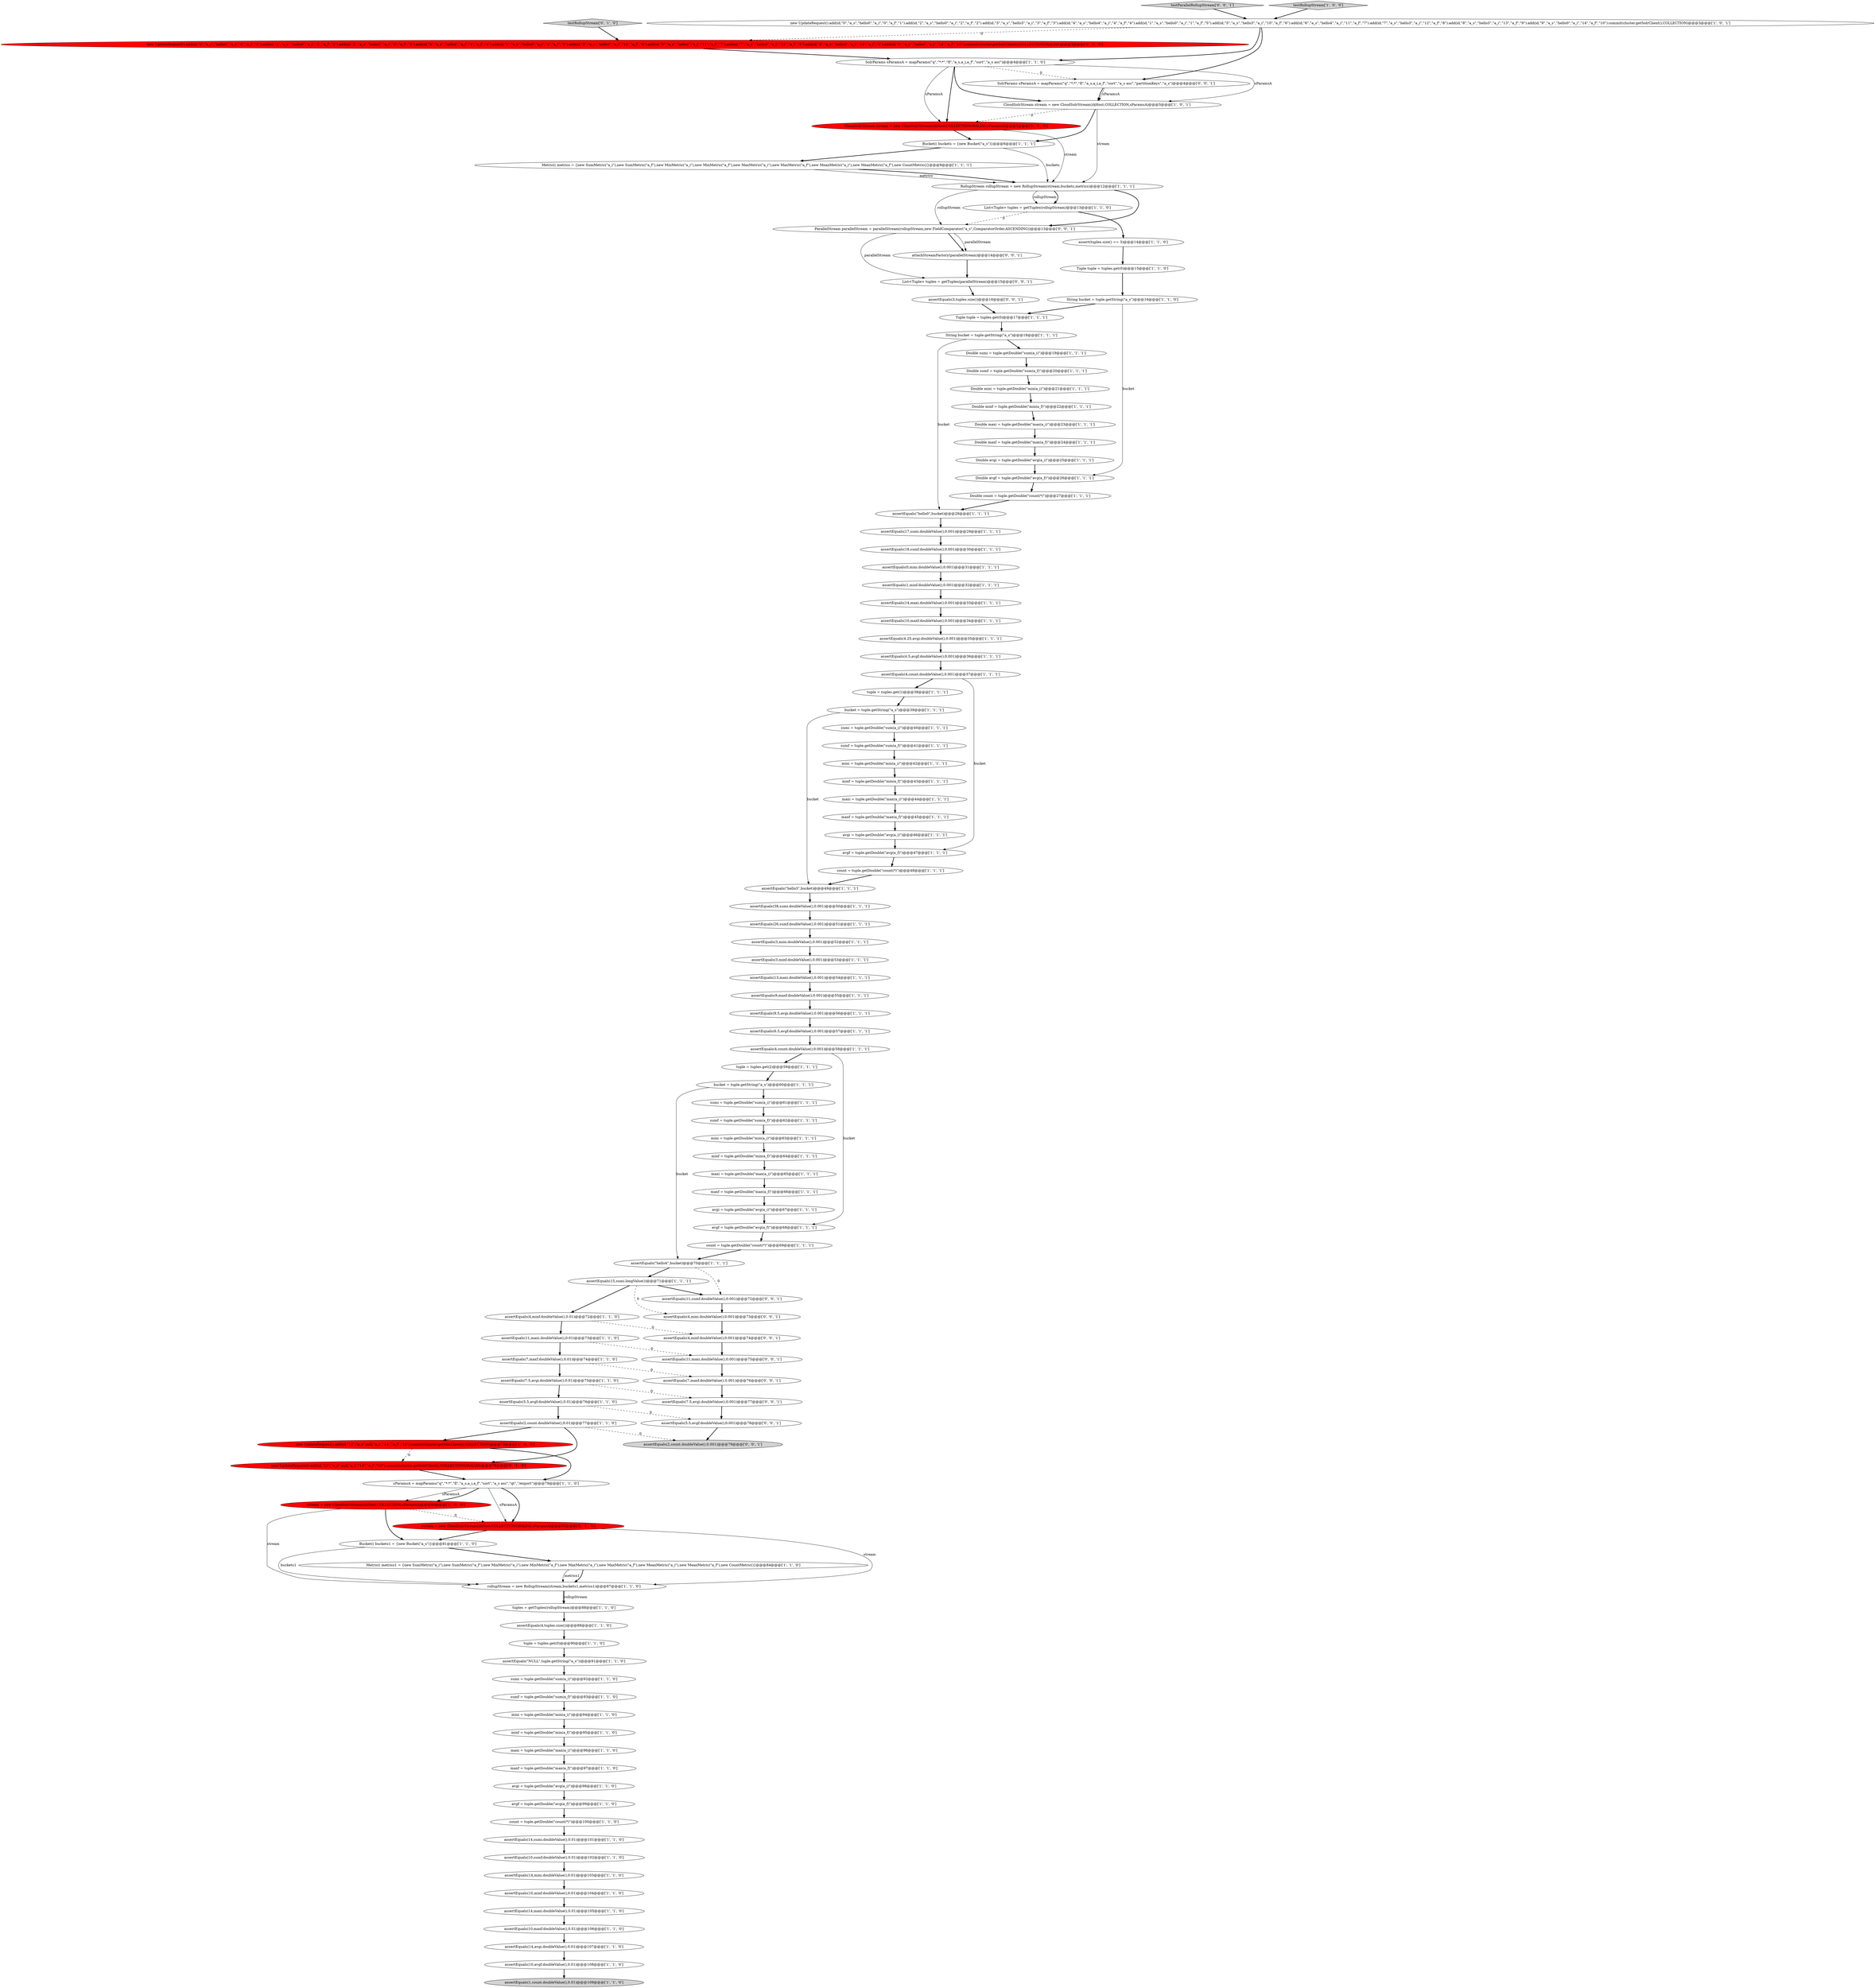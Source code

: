 digraph {
88 [style = filled, label = "assertEquals(6.5,avgf.doubleValue(),0.001)@@@57@@@['1', '1', '1']", fillcolor = white, shape = ellipse image = "AAA0AAABBB1BBB"];
103 [style = filled, label = "testRollupStream['0', '1', '0']", fillcolor = lightgray, shape = diamond image = "AAA0AAABBB2BBB"];
57 [style = filled, label = "new UpdateRequest().add(id,\"0\",\"a_s\",\"hello0\",\"a_i\",\"0\",\"a_f\",\"1\").add(id,\"2\",\"a_s\",\"hello0\",\"a_i\",\"2\",\"a_f\",\"2\").add(id,\"3\",\"a_s\",\"hello3\",\"a_i\",\"3\",\"a_f\",\"3\").add(id,\"4\",\"a_s\",\"hello4\",\"a_i\",\"4\",\"a_f\",\"4\").add(id,\"1\",\"a_s\",\"hello0\",\"a_i\",\"1\",\"a_f\",\"5\").add(id,\"5\",\"a_s\",\"hello3\",\"a_i\",\"10\",\"a_f\",\"6\").add(id,\"6\",\"a_s\",\"hello4\",\"a_i\",\"11\",\"a_f\",\"7\").add(id,\"7\",\"a_s\",\"hello3\",\"a_i\",\"12\",\"a_f\",\"8\").add(id,\"8\",\"a_s\",\"hello3\",\"a_i\",\"13\",\"a_f\",\"9\").add(id,\"9\",\"a_s\",\"hello0\",\"a_i\",\"14\",\"a_f\",\"10\").commit(cluster.getSolrClient(),COLLECTION)@@@3@@@['1', '0', '1']", fillcolor = white, shape = ellipse image = "AAA0AAABBB1BBB"];
9 [style = filled, label = "rollupStream = new RollupStream(stream,buckets1,metrics1)@@@87@@@['1', '1', '0']", fillcolor = white, shape = ellipse image = "AAA0AAABBB1BBB"];
90 [style = filled, label = "assertEquals(15,sumi.longValue())@@@71@@@['1', '1', '1']", fillcolor = white, shape = ellipse image = "AAA0AAABBB1BBB"];
2 [style = filled, label = "assertEquals(2,count.doubleValue(),0.01)@@@77@@@['1', '1', '0']", fillcolor = white, shape = ellipse image = "AAA0AAABBB1BBB"];
89 [style = filled, label = "Double sumi = tuple.getDouble(\"sum(a_i)\")@@@19@@@['1', '1', '1']", fillcolor = white, shape = ellipse image = "AAA0AAABBB1BBB"];
91 [style = filled, label = "Metric(( metrics = {new SumMetric(\"a_i\"),new SumMetric(\"a_f\"),new MinMetric(\"a_i\"),new MinMetric(\"a_f\"),new MaxMetric(\"a_i\"),new MaxMetric(\"a_f\"),new MeanMetric(\"a_i\"),new MeanMetric(\"a_f\"),new CountMetric()}@@@9@@@['1', '1', '1']", fillcolor = white, shape = ellipse image = "AAA0AAABBB1BBB"];
34 [style = filled, label = "stream = new CloudSolrStream(zkHost,COLLECTION,sParamsA)@@@80@@@['1', '0', '0']", fillcolor = red, shape = ellipse image = "AAA1AAABBB1BBB"];
104 [style = filled, label = "new UpdateRequest().add(id,\"12\",\"a_s\",null,\"a_i\",\"14\",\"a_f\",\"10\").commit(cluster.getSolrClient(),COLLECTIONORALIAS)@@@78@@@['0', '1', '0']", fillcolor = red, shape = ellipse image = "AAA1AAABBB2BBB"];
5 [style = filled, label = "Bucket(( buckets1 = {new Bucket(\"a_s\")}@@@81@@@['1', '1', '0']", fillcolor = white, shape = ellipse image = "AAA0AAABBB1BBB"];
10 [style = filled, label = "maxf = tuple.getDouble(\"max(a_f)\")@@@97@@@['1', '1', '0']", fillcolor = white, shape = ellipse image = "AAA0AAABBB1BBB"];
20 [style = filled, label = "Double mini = tuple.getDouble(\"min(a_i)\")@@@21@@@['1', '1', '1']", fillcolor = white, shape = ellipse image = "AAA0AAABBB1BBB"];
6 [style = filled, label = "maxi = tuple.getDouble(\"max(a_i)\")@@@44@@@['1', '1', '1']", fillcolor = white, shape = ellipse image = "AAA0AAABBB1BBB"];
51 [style = filled, label = "count = tuple.getDouble(\"count(*)\")@@@100@@@['1', '1', '0']", fillcolor = white, shape = ellipse image = "AAA0AAABBB1BBB"];
102 [style = filled, label = "CloudSolrStream stream = new CloudSolrStream(zkHost,COLLECTIONORALIAS,sParamsA)@@@5@@@['0', '1', '0']", fillcolor = red, shape = ellipse image = "AAA1AAABBB2BBB"];
12 [style = filled, label = "assertEquals(4,tuples.size())@@@89@@@['1', '1', '0']", fillcolor = white, shape = ellipse image = "AAA0AAABBB1BBB"];
86 [style = filled, label = "assertEquals(14,mini.doubleValue(),0.01)@@@103@@@['1', '1', '0']", fillcolor = white, shape = ellipse image = "AAA0AAABBB1BBB"];
49 [style = filled, label = "mini = tuple.getDouble(\"min(a_i)\")@@@63@@@['1', '1', '1']", fillcolor = white, shape = ellipse image = "AAA0AAABBB1BBB"];
64 [style = filled, label = "SolrParams sParamsA = mapParams(\"q\",\"*:*\",\"fl\",\"a_s,a_i,a_f\",\"sort\",\"a_s asc\")@@@4@@@['1', '1', '0']", fillcolor = white, shape = ellipse image = "AAA0AAABBB1BBB"];
72 [style = filled, label = "assertEquals(1,count.doubleValue(),0.01)@@@109@@@['1', '1', '0']", fillcolor = lightgray, shape = ellipse image = "AAA0AAABBB1BBB"];
59 [style = filled, label = "Double count = tuple.getDouble(\"count(*)\")@@@27@@@['1', '1', '1']", fillcolor = white, shape = ellipse image = "AAA0AAABBB1BBB"];
109 [style = filled, label = "assertEquals(11,maxi.doubleValue(),0.001)@@@75@@@['0', '0', '1']", fillcolor = white, shape = ellipse image = "AAA0AAABBB3BBB"];
39 [style = filled, label = "minf = tuple.getDouble(\"min(a_f)\")@@@95@@@['1', '1', '0']", fillcolor = white, shape = ellipse image = "AAA0AAABBB1BBB"];
28 [style = filled, label = "assertEquals(7,maxf.doubleValue(),0.01)@@@74@@@['1', '1', '0']", fillcolor = white, shape = ellipse image = "AAA0AAABBB1BBB"];
98 [style = filled, label = "minf = tuple.getDouble(\"min(a_f)\")@@@43@@@['1', '1', '1']", fillcolor = white, shape = ellipse image = "AAA0AAABBB1BBB"];
15 [style = filled, label = "String bucket = tuple.getString(\"a_s\")@@@18@@@['1', '1', '1']", fillcolor = white, shape = ellipse image = "AAA0AAABBB1BBB"];
73 [style = filled, label = "assertEquals(3,mini.doubleValue(),0.001)@@@52@@@['1', '1', '1']", fillcolor = white, shape = ellipse image = "AAA0AAABBB1BBB"];
77 [style = filled, label = "tuples = getTuples(rollupStream)@@@88@@@['1', '1', '0']", fillcolor = white, shape = ellipse image = "AAA0AAABBB1BBB"];
84 [style = filled, label = "assertEquals(4,count.doubleValue(),0.001)@@@58@@@['1', '1', '1']", fillcolor = white, shape = ellipse image = "AAA0AAABBB1BBB"];
106 [style = filled, label = "assertEquals(2,count.doubleValue(),0.001)@@@79@@@['0', '0', '1']", fillcolor = lightgray, shape = ellipse image = "AAA0AAABBB3BBB"];
55 [style = filled, label = "assertEquals(9.5,avgi.doubleValue(),0.001)@@@56@@@['1', '1', '1']", fillcolor = white, shape = ellipse image = "AAA0AAABBB1BBB"];
0 [style = filled, label = "Double sumf = tuple.getDouble(\"sum(a_f)\")@@@20@@@['1', '1', '1']", fillcolor = white, shape = ellipse image = "AAA0AAABBB1BBB"];
13 [style = filled, label = "assertEquals(\"hello3\",bucket)@@@49@@@['1', '1', '1']", fillcolor = white, shape = ellipse image = "AAA0AAABBB1BBB"];
36 [style = filled, label = "maxi = tuple.getDouble(\"max(a_i)\")@@@65@@@['1', '1', '1']", fillcolor = white, shape = ellipse image = "AAA0AAABBB1BBB"];
111 [style = filled, label = "assertEquals(11,sumf.doubleValue(),0.001)@@@72@@@['0', '0', '1']", fillcolor = white, shape = ellipse image = "AAA0AAABBB3BBB"];
93 [style = filled, label = "tuple = tuples.get(0)@@@90@@@['1', '1', '0']", fillcolor = white, shape = ellipse image = "AAA0AAABBB1BBB"];
58 [style = filled, label = "assertEquals(14,sumi.doubleValue(),0.01)@@@101@@@['1', '1', '0']", fillcolor = white, shape = ellipse image = "AAA0AAABBB1BBB"];
70 [style = filled, label = "assertEquals(5.5,avgf.doubleValue(),0.01)@@@76@@@['1', '1', '0']", fillcolor = white, shape = ellipse image = "AAA0AAABBB1BBB"];
78 [style = filled, label = "assertEquals(1,minf.doubleValue(),0.001)@@@32@@@['1', '1', '1']", fillcolor = white, shape = ellipse image = "AAA0AAABBB1BBB"];
3 [style = filled, label = "assertEquals(17,sumi.doubleValue(),0.001)@@@29@@@['1', '1', '1']", fillcolor = white, shape = ellipse image = "AAA0AAABBB1BBB"];
43 [style = filled, label = "mini = tuple.getDouble(\"min(a_i)\")@@@42@@@['1', '1', '1']", fillcolor = white, shape = ellipse image = "AAA0AAABBB1BBB"];
47 [style = filled, label = "CloudSolrStream stream = new CloudSolrStream(zkHost,COLLECTION,sParamsA)@@@5@@@['1', '0', '1']", fillcolor = white, shape = ellipse image = "AAA0AAABBB1BBB"];
67 [style = filled, label = "Double maxf = tuple.getDouble(\"max(a_f)\")@@@24@@@['1', '1', '1']", fillcolor = white, shape = ellipse image = "AAA0AAABBB1BBB"];
87 [style = filled, label = "sumi = tuple.getDouble(\"sum(a_i)\")@@@92@@@['1', '1', '0']", fillcolor = white, shape = ellipse image = "AAA0AAABBB1BBB"];
79 [style = filled, label = "bucket = tuple.getString(\"a_s\")@@@39@@@['1', '1', '1']", fillcolor = white, shape = ellipse image = "AAA0AAABBB1BBB"];
100 [style = filled, label = "stream = new CloudSolrStream(zkHost,COLLECTIONORALIAS,sParamsA)@@@80@@@['0', '1', '0']", fillcolor = red, shape = ellipse image = "AAA1AAABBB2BBB"];
1 [style = filled, label = "assertEquals(14,maxi.doubleValue(),0.001)@@@33@@@['1', '1', '1']", fillcolor = white, shape = ellipse image = "AAA0AAABBB1BBB"];
110 [style = filled, label = "assertEquals(4,mini.doubleValue(),0.001)@@@73@@@['0', '0', '1']", fillcolor = white, shape = ellipse image = "AAA0AAABBB3BBB"];
31 [style = filled, label = "assertEquals(0,mini.doubleValue(),0.001)@@@31@@@['1', '1', '1']", fillcolor = white, shape = ellipse image = "AAA0AAABBB1BBB"];
33 [style = filled, label = "assertEquals(7.5,avgi.doubleValue(),0.01)@@@75@@@['1', '1', '0']", fillcolor = white, shape = ellipse image = "AAA0AAABBB1BBB"];
107 [style = filled, label = "testParallelRollupStream['0', '0', '1']", fillcolor = lightgray, shape = diamond image = "AAA0AAABBB3BBB"];
108 [style = filled, label = "SolrParams sParamsA = mapParams(\"q\",\"*:*\",\"fl\",\"a_s,a_i,a_f\",\"sort\",\"a_s asc\",\"partitionKeys\",\"a_s\")@@@4@@@['0', '0', '1']", fillcolor = white, shape = ellipse image = "AAA0AAABBB3BBB"];
80 [style = filled, label = "maxf = tuple.getDouble(\"max(a_f)\")@@@45@@@['1', '1', '1']", fillcolor = white, shape = ellipse image = "AAA0AAABBB1BBB"];
8 [style = filled, label = "assertEquals(4,count.doubleValue(),0.001)@@@37@@@['1', '1', '1']", fillcolor = white, shape = ellipse image = "AAA0AAABBB1BBB"];
113 [style = filled, label = "ParallelStream parallelStream = parallelStream(rollupStream,new FieldComparator(\"a_s\",ComparatorOrder.ASCENDING))@@@13@@@['0', '0', '1']", fillcolor = white, shape = ellipse image = "AAA0AAABBB3BBB"];
42 [style = filled, label = "Double minf = tuple.getDouble(\"min(a_f)\")@@@22@@@['1', '1', '1']", fillcolor = white, shape = ellipse image = "AAA0AAABBB1BBB"];
23 [style = filled, label = "Tuple tuple = tuples.get(0)@@@17@@@['1', '1', '1']", fillcolor = white, shape = ellipse image = "AAA0AAABBB1BBB"];
50 [style = filled, label = "assertEquals(38,sumi.doubleValue(),0.001)@@@50@@@['1', '1', '1']", fillcolor = white, shape = ellipse image = "AAA0AAABBB1BBB"];
116 [style = filled, label = "assertEquals(5.5,avgf.doubleValue(),0.001)@@@78@@@['0', '0', '1']", fillcolor = white, shape = ellipse image = "AAA0AAABBB3BBB"];
29 [style = filled, label = "assertEquals(10,minf.doubleValue(),0.01)@@@104@@@['1', '1', '0']", fillcolor = white, shape = ellipse image = "AAA0AAABBB1BBB"];
22 [style = filled, label = "assertEquals(\"hello0\",bucket)@@@28@@@['1', '1', '1']", fillcolor = white, shape = ellipse image = "AAA0AAABBB1BBB"];
21 [style = filled, label = "assertEquals(11,maxi.doubleValue(),0.01)@@@73@@@['1', '1', '0']", fillcolor = white, shape = ellipse image = "AAA0AAABBB1BBB"];
25 [style = filled, label = "tuple = tuples.get(2)@@@59@@@['1', '1', '1']", fillcolor = white, shape = ellipse image = "AAA0AAABBB1BBB"];
24 [style = filled, label = "assertEquals(14,avgi.doubleValue(),0.01)@@@107@@@['1', '1', '0']", fillcolor = white, shape = ellipse image = "AAA0AAABBB1BBB"];
35 [style = filled, label = "Tuple tuple = tuples.get(0)@@@15@@@['1', '1', '0']", fillcolor = white, shape = ellipse image = "AAA0AAABBB1BBB"];
97 [style = filled, label = "tuple = tuples.get(1)@@@38@@@['1', '1', '1']", fillcolor = white, shape = ellipse image = "AAA0AAABBB1BBB"];
60 [style = filled, label = "assertEquals(3,minf.doubleValue(),0.001)@@@53@@@['1', '1', '1']", fillcolor = white, shape = ellipse image = "AAA0AAABBB1BBB"];
96 [style = filled, label = "Double avgi = tuple.getDouble(\"avg(a_i)\")@@@25@@@['1', '1', '1']", fillcolor = white, shape = ellipse image = "AAA0AAABBB1BBB"];
40 [style = filled, label = "assertEquals(\"hello4\",bucket)@@@70@@@['1', '1', '1']", fillcolor = white, shape = ellipse image = "AAA0AAABBB1BBB"];
61 [style = filled, label = "sumi = tuple.getDouble(\"sum(a_i)\")@@@40@@@['1', '1', '1']", fillcolor = white, shape = ellipse image = "AAA0AAABBB1BBB"];
7 [style = filled, label = "maxi = tuple.getDouble(\"max(a_i)\")@@@96@@@['1', '1', '0']", fillcolor = white, shape = ellipse image = "AAA0AAABBB1BBB"];
48 [style = filled, label = "testRollupStream['1', '0', '0']", fillcolor = lightgray, shape = diamond image = "AAA0AAABBB1BBB"];
95 [style = filled, label = "new UpdateRequest().add(id,\"12\",\"a_s\",null,\"a_i\",\"14\",\"a_f\",\"10\").commit(cluster.getSolrClient(),COLLECTION)@@@78@@@['1', '0', '0']", fillcolor = red, shape = ellipse image = "AAA1AAABBB1BBB"];
19 [style = filled, label = "sParamsA = mapParams(\"q\",\"*:*\",\"fl\",\"a_s,a_i,a_f\",\"sort\",\"a_s asc\",\"qt\",\"/export\")@@@79@@@['1', '1', '0']", fillcolor = white, shape = ellipse image = "AAA0AAABBB1BBB"];
18 [style = filled, label = "sumf = tuple.getDouble(\"sum(a_f)\")@@@41@@@['1', '1', '1']", fillcolor = white, shape = ellipse image = "AAA0AAABBB1BBB"];
83 [style = filled, label = "Double maxi = tuple.getDouble(\"max(a_i)\")@@@23@@@['1', '1', '1']", fillcolor = white, shape = ellipse image = "AAA0AAABBB1BBB"];
81 [style = filled, label = "sumf = tuple.getDouble(\"sum(a_f)\")@@@93@@@['1', '1', '0']", fillcolor = white, shape = ellipse image = "AAA0AAABBB1BBB"];
71 [style = filled, label = "avgi = tuple.getDouble(\"avg(a_i)\")@@@98@@@['1', '1', '0']", fillcolor = white, shape = ellipse image = "AAA0AAABBB1BBB"];
69 [style = filled, label = "assertEquals(10,maxf.doubleValue(),0.01)@@@106@@@['1', '1', '0']", fillcolor = white, shape = ellipse image = "AAA0AAABBB1BBB"];
75 [style = filled, label = "Bucket(( buckets = {new Bucket(\"a_s\")}@@@6@@@['1', '1', '1']", fillcolor = white, shape = ellipse image = "AAA0AAABBB1BBB"];
27 [style = filled, label = "bucket = tuple.getString(\"a_s\")@@@60@@@['1', '1', '1']", fillcolor = white, shape = ellipse image = "AAA0AAABBB1BBB"];
52 [style = filled, label = "assertEquals(9,maxf.doubleValue(),0.001)@@@55@@@['1', '1', '1']", fillcolor = white, shape = ellipse image = "AAA0AAABBB1BBB"];
112 [style = filled, label = "List<Tuple> tuples = getTuples(parallelStream)@@@15@@@['0', '0', '1']", fillcolor = white, shape = ellipse image = "AAA0AAABBB3BBB"];
41 [style = filled, label = "List<Tuple> tuples = getTuples(rollupStream)@@@13@@@['1', '1', '0']", fillcolor = white, shape = ellipse image = "AAA0AAABBB1BBB"];
38 [style = filled, label = "RollupStream rollupStream = new RollupStream(stream,buckets,metrics)@@@12@@@['1', '1', '1']", fillcolor = white, shape = ellipse image = "AAA0AAABBB1BBB"];
53 [style = filled, label = "assert(tuples.size() == 3)@@@14@@@['1', '1', '0']", fillcolor = white, shape = ellipse image = "AAA0AAABBB1BBB"];
105 [style = filled, label = "assertEquals(3,tuples.size())@@@16@@@['0', '0', '1']", fillcolor = white, shape = ellipse image = "AAA0AAABBB3BBB"];
63 [style = filled, label = "mini = tuple.getDouble(\"min(a_i)\")@@@94@@@['1', '1', '0']", fillcolor = white, shape = ellipse image = "AAA0AAABBB1BBB"];
115 [style = filled, label = "assertEquals(7,maxf.doubleValue(),0.001)@@@76@@@['0', '0', '1']", fillcolor = white, shape = ellipse image = "AAA0AAABBB3BBB"];
45 [style = filled, label = "Metric(( metrics1 = {new SumMetric(\"a_i\"),new SumMetric(\"a_f\"),new MinMetric(\"a_i\"),new MinMetric(\"a_f\"),new MaxMetric(\"a_i\"),new MaxMetric(\"a_f\"),new MeanMetric(\"a_i\"),new MeanMetric(\"a_f\"),new CountMetric()}@@@84@@@['1', '1', '0']", fillcolor = white, shape = ellipse image = "AAA0AAABBB1BBB"];
118 [style = filled, label = "assertEquals(4,minf.doubleValue(),0.001)@@@74@@@['0', '0', '1']", fillcolor = white, shape = ellipse image = "AAA0AAABBB3BBB"];
46 [style = filled, label = "String bucket = tuple.getString(\"a_s\")@@@16@@@['1', '1', '0']", fillcolor = white, shape = ellipse image = "AAA0AAABBB1BBB"];
14 [style = filled, label = "avgf = tuple.getDouble(\"avg(a_f)\")@@@47@@@['1', '1', '1']", fillcolor = white, shape = ellipse image = "AAA0AAABBB1BBB"];
68 [style = filled, label = "assertEquals(\"NULL\",tuple.getString(\"a_s\"))@@@91@@@['1', '1', '0']", fillcolor = white, shape = ellipse image = "AAA0AAABBB1BBB"];
114 [style = filled, label = "attachStreamFactory(parallelStream)@@@14@@@['0', '0', '1']", fillcolor = white, shape = ellipse image = "AAA0AAABBB3BBB"];
74 [style = filled, label = "Double avgf = tuple.getDouble(\"avg(a_f)\")@@@26@@@['1', '1', '1']", fillcolor = white, shape = ellipse image = "AAA0AAABBB1BBB"];
62 [style = filled, label = "assertEquals(4,minf.doubleValue(),0.01)@@@72@@@['1', '1', '0']", fillcolor = white, shape = ellipse image = "AAA0AAABBB1BBB"];
32 [style = filled, label = "assertEquals(10,maxf.doubleValue(),0.001)@@@34@@@['1', '1', '1']", fillcolor = white, shape = ellipse image = "AAA0AAABBB1BBB"];
82 [style = filled, label = "assertEquals(13,maxi.doubleValue(),0.001)@@@54@@@['1', '1', '1']", fillcolor = white, shape = ellipse image = "AAA0AAABBB1BBB"];
11 [style = filled, label = "assertEquals(10,avgf.doubleValue(),0.01)@@@108@@@['1', '1', '0']", fillcolor = white, shape = ellipse image = "AAA0AAABBB1BBB"];
44 [style = filled, label = "minf = tuple.getDouble(\"min(a_f)\")@@@64@@@['1', '1', '1']", fillcolor = white, shape = ellipse image = "AAA0AAABBB1BBB"];
94 [style = filled, label = "assertEquals(4.5,avgf.doubleValue(),0.001)@@@36@@@['1', '1', '1']", fillcolor = white, shape = ellipse image = "AAA0AAABBB1BBB"];
85 [style = filled, label = "assertEquals(10,sumf.doubleValue(),0.01)@@@102@@@['1', '1', '0']", fillcolor = white, shape = ellipse image = "AAA0AAABBB1BBB"];
99 [style = filled, label = "assertEquals(14,maxi.doubleValue(),0.01)@@@105@@@['1', '1', '0']", fillcolor = white, shape = ellipse image = "AAA0AAABBB1BBB"];
101 [style = filled, label = "new UpdateRequest().add(id,\"0\",\"a_s\",\"hello0\",\"a_i\",\"0\",\"a_f\",\"1\").add(id,\"2\",\"a_s\",\"hello0\",\"a_i\",\"2\",\"a_f\",\"2\").add(id,\"3\",\"a_s\",\"hello3\",\"a_i\",\"3\",\"a_f\",\"3\").add(id,\"4\",\"a_s\",\"hello4\",\"a_i\",\"4\",\"a_f\",\"4\").add(id,\"1\",\"a_s\",\"hello0\",\"a_i\",\"1\",\"a_f\",\"5\").add(id,\"5\",\"a_s\",\"hello3\",\"a_i\",\"10\",\"a_f\",\"6\").add(id,\"6\",\"a_s\",\"hello4\",\"a_i\",\"11\",\"a_f\",\"7\").add(id,\"7\",\"a_s\",\"hello3\",\"a_i\",\"12\",\"a_f\",\"8\").add(id,\"8\",\"a_s\",\"hello3\",\"a_i\",\"13\",\"a_f\",\"9\").add(id,\"9\",\"a_s\",\"hello0\",\"a_i\",\"14\",\"a_f\",\"10\").commit(cluster.getSolrClient(),COLLECTIONORALIAS)@@@3@@@['0', '1', '0']", fillcolor = red, shape = ellipse image = "AAA1AAABBB2BBB"];
117 [style = filled, label = "assertEquals(7.5,avgi.doubleValue(),0.001)@@@77@@@['0', '0', '1']", fillcolor = white, shape = ellipse image = "AAA0AAABBB3BBB"];
30 [style = filled, label = "count = tuple.getDouble(\"count(*)\")@@@69@@@['1', '1', '1']", fillcolor = white, shape = ellipse image = "AAA0AAABBB1BBB"];
4 [style = filled, label = "assertEquals(18,sumf.doubleValue(),0.001)@@@30@@@['1', '1', '1']", fillcolor = white, shape = ellipse image = "AAA0AAABBB1BBB"];
76 [style = filled, label = "sumf = tuple.getDouble(\"sum(a_f)\")@@@62@@@['1', '1', '1']", fillcolor = white, shape = ellipse image = "AAA0AAABBB1BBB"];
66 [style = filled, label = "avgi = tuple.getDouble(\"avg(a_i)\")@@@67@@@['1', '1', '1']", fillcolor = white, shape = ellipse image = "AAA0AAABBB1BBB"];
26 [style = filled, label = "avgf = tuple.getDouble(\"avg(a_f)\")@@@68@@@['1', '1', '1']", fillcolor = white, shape = ellipse image = "AAA0AAABBB1BBB"];
54 [style = filled, label = "assertEquals(4.25,avgi.doubleValue(),0.001)@@@35@@@['1', '1', '1']", fillcolor = white, shape = ellipse image = "AAA0AAABBB1BBB"];
56 [style = filled, label = "avgf = tuple.getDouble(\"avg(a_f)\")@@@99@@@['1', '1', '0']", fillcolor = white, shape = ellipse image = "AAA0AAABBB1BBB"];
65 [style = filled, label = "sumi = tuple.getDouble(\"sum(a_i)\")@@@61@@@['1', '1', '1']", fillcolor = white, shape = ellipse image = "AAA0AAABBB1BBB"];
92 [style = filled, label = "avgi = tuple.getDouble(\"avg(a_i)\")@@@46@@@['1', '1', '1']", fillcolor = white, shape = ellipse image = "AAA0AAABBB1BBB"];
16 [style = filled, label = "count = tuple.getDouble(\"count(*)\")@@@48@@@['1', '1', '1']", fillcolor = white, shape = ellipse image = "AAA0AAABBB1BBB"];
17 [style = filled, label = "assertEquals(26,sumf.doubleValue(),0.001)@@@51@@@['1', '1', '1']", fillcolor = white, shape = ellipse image = "AAA0AAABBB1BBB"];
37 [style = filled, label = "maxf = tuple.getDouble(\"max(a_f)\")@@@66@@@['1', '1', '1']", fillcolor = white, shape = ellipse image = "AAA0AAABBB1BBB"];
8->97 [style = bold, label=""];
67->96 [style = bold, label=""];
2->95 [style = bold, label=""];
90->111 [style = bold, label=""];
57->101 [style = dashed, label="0"];
58->85 [style = bold, label=""];
19->34 [style = solid, label="sParamsA"];
66->26 [style = bold, label=""];
9->77 [style = bold, label=""];
84->25 [style = bold, label=""];
64->102 [style = solid, label="sParamsA"];
34->100 [style = dashed, label="0"];
91->38 [style = solid, label="metrics"];
62->118 [style = dashed, label="0"];
77->12 [style = bold, label=""];
38->41 [style = bold, label=""];
5->45 [style = bold, label=""];
52->55 [style = bold, label=""];
85->86 [style = bold, label=""];
113->112 [style = solid, label="parallelStream"];
3->4 [style = bold, label=""];
33->117 [style = dashed, label="0"];
21->28 [style = bold, label=""];
45->9 [style = solid, label="metrics1"];
79->13 [style = solid, label="bucket"];
118->109 [style = bold, label=""];
78->1 [style = bold, label=""];
112->105 [style = bold, label=""];
24->11 [style = bold, label=""];
94->8 [style = bold, label=""];
108->47 [style = solid, label="sParamsA"];
79->61 [style = bold, label=""];
30->40 [style = bold, label=""];
82->52 [style = bold, label=""];
59->22 [style = bold, label=""];
19->100 [style = solid, label="sParamsA"];
47->102 [style = dashed, label="0"];
73->60 [style = bold, label=""];
104->19 [style = bold, label=""];
5->9 [style = solid, label="buckets1"];
74->59 [style = bold, label=""];
46->74 [style = solid, label="bucket"];
105->23 [style = bold, label=""];
80->92 [style = bold, label=""];
14->16 [style = bold, label=""];
40->111 [style = dashed, label="0"];
19->34 [style = bold, label=""];
86->29 [style = bold, label=""];
38->41 [style = solid, label="rollupStream"];
41->113 [style = dashed, label="0"];
65->76 [style = bold, label=""];
115->117 [style = bold, label=""];
51->58 [style = bold, label=""];
70->2 [style = bold, label=""];
56->51 [style = bold, label=""];
41->53 [style = bold, label=""];
53->35 [style = bold, label=""];
25->27 [style = bold, label=""];
113->114 [style = bold, label=""];
2->106 [style = dashed, label="0"];
76->49 [style = bold, label=""];
114->112 [style = bold, label=""];
39->7 [style = bold, label=""];
54->94 [style = bold, label=""];
101->64 [style = bold, label=""];
109->115 [style = bold, label=""];
61->18 [style = bold, label=""];
70->116 [style = dashed, label="0"];
1->32 [style = bold, label=""];
55->88 [style = bold, label=""];
0->20 [style = bold, label=""];
6->80 [style = bold, label=""];
12->93 [style = bold, label=""];
83->67 [style = bold, label=""];
17->73 [style = bold, label=""];
36->37 [style = bold, label=""];
19->100 [style = bold, label=""];
95->19 [style = bold, label=""];
90->62 [style = bold, label=""];
110->118 [style = bold, label=""];
107->57 [style = bold, label=""];
102->38 [style = solid, label="stream"];
63->39 [style = bold, label=""];
88->84 [style = bold, label=""];
71->56 [style = bold, label=""];
99->69 [style = bold, label=""];
16->13 [style = bold, label=""];
89->0 [style = bold, label=""];
113->114 [style = solid, label="parallelStream"];
111->110 [style = bold, label=""];
60->82 [style = bold, label=""];
50->17 [style = bold, label=""];
49->44 [style = bold, label=""];
68->87 [style = bold, label=""];
23->15 [style = bold, label=""];
87->81 [style = bold, label=""];
96->74 [style = bold, label=""];
28->115 [style = dashed, label="0"];
95->104 [style = dashed, label="0"];
43->98 [style = bold, label=""];
37->66 [style = bold, label=""];
33->70 [style = bold, label=""];
13->50 [style = bold, label=""];
64->108 [style = dashed, label="0"];
4->31 [style = bold, label=""];
98->6 [style = bold, label=""];
42->83 [style = bold, label=""];
38->113 [style = bold, label=""];
69->24 [style = bold, label=""];
64->47 [style = solid, label="sParamsA"];
116->106 [style = bold, label=""];
38->113 [style = solid, label="rollupStream"];
20->42 [style = bold, label=""];
8->14 [style = solid, label="bucket"];
9->77 [style = solid, label="rollupStream"];
31->78 [style = bold, label=""];
46->23 [style = bold, label=""];
90->110 [style = dashed, label="0"];
47->75 [style = bold, label=""];
92->14 [style = bold, label=""];
40->90 [style = bold, label=""];
45->9 [style = bold, label=""];
84->26 [style = solid, label="bucket"];
15->89 [style = bold, label=""];
100->9 [style = solid, label="stream"];
44->36 [style = bold, label=""];
10->71 [style = bold, label=""];
57->64 [style = bold, label=""];
11->72 [style = bold, label=""];
48->57 [style = bold, label=""];
7->10 [style = bold, label=""];
34->5 [style = bold, label=""];
57->108 [style = bold, label=""];
117->116 [style = bold, label=""];
91->38 [style = bold, label=""];
93->68 [style = bold, label=""];
27->40 [style = solid, label="bucket"];
81->63 [style = bold, label=""];
108->47 [style = bold, label=""];
26->30 [style = bold, label=""];
34->9 [style = solid, label="stream"];
22->3 [style = bold, label=""];
27->65 [style = bold, label=""];
100->5 [style = bold, label=""];
103->101 [style = bold, label=""];
75->91 [style = bold, label=""];
47->38 [style = solid, label="stream"];
28->33 [style = bold, label=""];
18->43 [style = bold, label=""];
2->104 [style = bold, label=""];
64->47 [style = bold, label=""];
75->38 [style = solid, label="buckets"];
21->109 [style = dashed, label="0"];
102->75 [style = bold, label=""];
29->99 [style = bold, label=""];
97->79 [style = bold, label=""];
32->54 [style = bold, label=""];
15->22 [style = solid, label="bucket"];
64->102 [style = bold, label=""];
62->21 [style = bold, label=""];
35->46 [style = bold, label=""];
}
